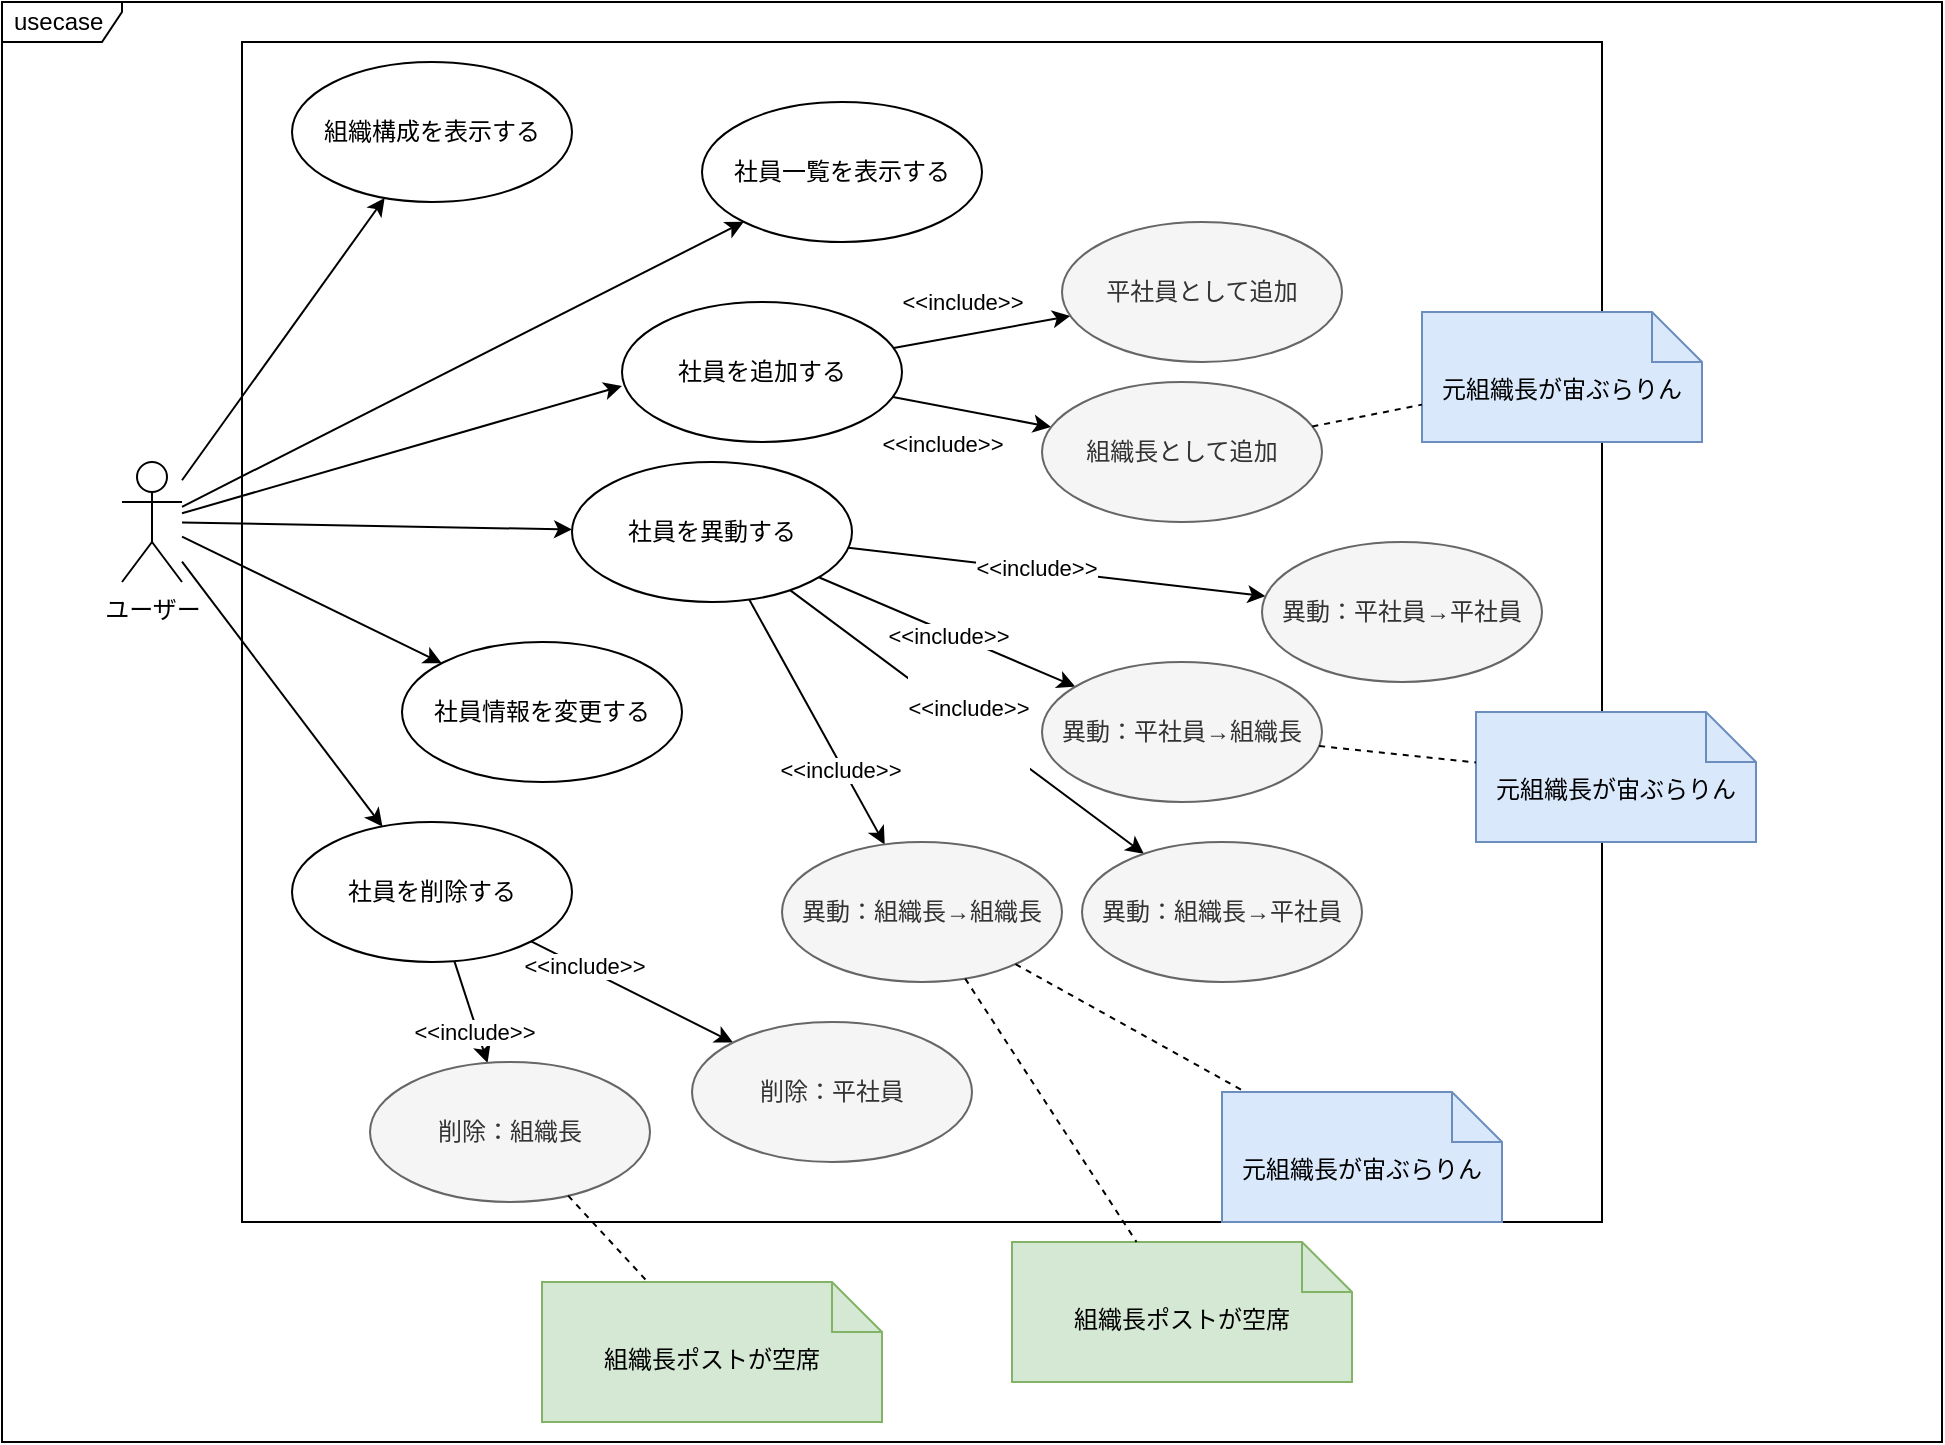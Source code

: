 <mxfile>
    <diagram id="2ksgyWF3tp9E1K3VVl34" name="ページ1">
        <mxGraphModel dx="1386" dy="825" grid="1" gridSize="10" guides="1" tooltips="1" connect="1" arrows="1" fold="1" page="1" pageScale="1" pageWidth="827" pageHeight="1169" math="0" shadow="0">
            <root>
                <mxCell id="0"/>
                <mxCell id="1" parent="0"/>
                <mxCell id="2" value="usecase&amp;nbsp;" style="shape=umlFrame;whiteSpace=wrap;html=1;width=60;height=20;swimlaneFillColor=#FFFFFF;" parent="1" vertex="1">
                    <mxGeometry x="90" y="90" width="970" height="720" as="geometry"/>
                </mxCell>
                <mxCell id="4" value="" style="rounded=0;whiteSpace=wrap;html=1;" parent="1" vertex="1">
                    <mxGeometry x="210" y="110" width="680" height="590" as="geometry"/>
                </mxCell>
                <mxCell id="25" style="edgeStyle=none;html=1;" parent="1" source="5" target="23" edge="1">
                    <mxGeometry relative="1" as="geometry"/>
                </mxCell>
                <mxCell id="26" value="&amp;lt;&amp;lt;include&amp;gt;&amp;gt;" style="edgeLabel;html=1;align=center;verticalAlign=middle;resizable=0;points=[];" parent="25" vertex="1" connectable="0">
                    <mxGeometry x="0.362" relative="1" as="geometry">
                        <mxPoint x="-26" y="-12" as="offset"/>
                    </mxGeometry>
                </mxCell>
                <mxCell id="29" style="edgeStyle=none;html=1;" parent="1" source="5" target="24" edge="1">
                    <mxGeometry relative="1" as="geometry"/>
                </mxCell>
                <mxCell id="30" value="&amp;lt;&amp;lt;include&amp;gt;&amp;gt;" style="edgeLabel;html=1;align=center;verticalAlign=middle;resizable=0;points=[];" parent="29" vertex="1" connectable="0">
                    <mxGeometry x="0.476" y="-5" relative="1" as="geometry">
                        <mxPoint x="-33" y="7" as="offset"/>
                    </mxGeometry>
                </mxCell>
                <mxCell id="5" value="社員を追加する" style="ellipse;whiteSpace=wrap;html=1;" parent="1" vertex="1">
                    <mxGeometry x="400" y="240" width="140" height="70" as="geometry"/>
                </mxCell>
                <mxCell id="35" style="edgeStyle=none;html=1;" parent="1" source="7" target="31" edge="1">
                    <mxGeometry relative="1" as="geometry"/>
                </mxCell>
                <mxCell id="40" value="&amp;lt;&amp;lt;include&amp;gt;&amp;gt;" style="edgeLabel;html=1;align=center;verticalAlign=middle;resizable=0;points=[];" parent="35" vertex="1" connectable="0">
                    <mxGeometry x="-0.102" y="1" relative="1" as="geometry">
                        <mxPoint as="offset"/>
                    </mxGeometry>
                </mxCell>
                <mxCell id="36" style="edgeStyle=none;html=1;" parent="1" source="7" target="32" edge="1">
                    <mxGeometry relative="1" as="geometry"/>
                </mxCell>
                <mxCell id="41" value="&amp;lt;&amp;lt;include&amp;gt;&amp;gt;" style="edgeLabel;html=1;align=center;verticalAlign=middle;resizable=0;points=[];" parent="36" vertex="1" connectable="0">
                    <mxGeometry x="0.255" y="-2" relative="1" as="geometry">
                        <mxPoint x="-15" y="-7" as="offset"/>
                    </mxGeometry>
                </mxCell>
                <mxCell id="37" value="&#10;&lt;span style=&quot;color: rgb(0, 0, 0); font-family: Helvetica; font-size: 11px; font-style: normal; font-variant-ligatures: normal; font-variant-caps: normal; font-weight: 400; letter-spacing: normal; orphans: 2; text-align: center; text-indent: 0px; text-transform: none; widows: 2; word-spacing: 0px; -webkit-text-stroke-width: 0px; background-color: rgb(255, 255, 255); text-decoration-thickness: initial; text-decoration-style: initial; text-decoration-color: initial; float: none; display: inline !important;&quot;&gt;&amp;lt;&amp;lt;include&amp;gt;&amp;gt;&lt;/span&gt;&#10;&#10;" style="edgeStyle=none;html=1;" parent="1" source="7" target="33" edge="1">
                    <mxGeometry relative="1" as="geometry"/>
                </mxCell>
                <mxCell id="38" style="edgeStyle=none;html=1;" parent="1" source="7" target="34" edge="1">
                    <mxGeometry relative="1" as="geometry"/>
                </mxCell>
                <mxCell id="42" value="&amp;lt;&amp;lt;include&amp;gt;&amp;gt;" style="edgeLabel;html=1;align=center;verticalAlign=middle;resizable=0;points=[];" parent="38" vertex="1" connectable="0">
                    <mxGeometry x="0.373" y="-2" relative="1" as="geometry">
                        <mxPoint as="offset"/>
                    </mxGeometry>
                </mxCell>
                <mxCell id="7" value="社員を異動する" style="ellipse;whiteSpace=wrap;html=1;" parent="1" vertex="1">
                    <mxGeometry x="375" y="320" width="140" height="70" as="geometry"/>
                </mxCell>
                <mxCell id="46" style="edgeStyle=none;html=1;" parent="1" source="11" target="43" edge="1">
                    <mxGeometry relative="1" as="geometry"/>
                </mxCell>
                <mxCell id="48" value="&amp;lt;&amp;lt;include&amp;gt;&amp;gt;" style="edgeLabel;html=1;align=center;verticalAlign=middle;resizable=0;points=[];" parent="46" vertex="1" connectable="0">
                    <mxGeometry x="-0.483" y="1" relative="1" as="geometry">
                        <mxPoint as="offset"/>
                    </mxGeometry>
                </mxCell>
                <mxCell id="50" style="edgeStyle=none;html=1;" parent="1" source="11" target="45" edge="1">
                    <mxGeometry relative="1" as="geometry"/>
                </mxCell>
                <mxCell id="51" value="&amp;lt;&amp;lt;include&amp;gt;&amp;gt;" style="edgeLabel;html=1;align=center;verticalAlign=middle;resizable=0;points=[];" parent="50" vertex="1" connectable="0">
                    <mxGeometry x="0.349" y="-2" relative="1" as="geometry">
                        <mxPoint as="offset"/>
                    </mxGeometry>
                </mxCell>
                <mxCell id="11" value="社員を削除する" style="ellipse;whiteSpace=wrap;html=1;" parent="1" vertex="1">
                    <mxGeometry x="235" y="500" width="140" height="70" as="geometry"/>
                </mxCell>
                <mxCell id="16" style="edgeStyle=none;html=1;" parent="1" source="3" target="11" edge="1">
                    <mxGeometry relative="1" as="geometry"/>
                </mxCell>
                <mxCell id="17" style="edgeStyle=none;html=1;entryX=0;entryY=0.6;entryDx=0;entryDy=0;entryPerimeter=0;" parent="1" source="3" target="5" edge="1">
                    <mxGeometry relative="1" as="geometry"/>
                </mxCell>
                <mxCell id="18" style="edgeStyle=none;html=1;" parent="1" source="3" target="7" edge="1">
                    <mxGeometry relative="1" as="geometry"/>
                </mxCell>
                <mxCell id="21" style="edgeStyle=none;html=1;" parent="1" source="3" target="19" edge="1">
                    <mxGeometry relative="1" as="geometry"/>
                </mxCell>
                <mxCell id="22" style="edgeStyle=none;html=1;" parent="1" source="3" target="20" edge="1">
                    <mxGeometry relative="1" as="geometry"/>
                </mxCell>
                <mxCell id="53" style="edgeStyle=none;html=1;" parent="1" source="3" target="52" edge="1">
                    <mxGeometry relative="1" as="geometry"/>
                </mxCell>
                <mxCell id="3" value="ユーザー" style="shape=umlActor;verticalLabelPosition=bottom;verticalAlign=top;html=1;" parent="1" vertex="1">
                    <mxGeometry x="150" y="320" width="30" height="60" as="geometry"/>
                </mxCell>
                <mxCell id="19" value="社員一覧を表示する" style="ellipse;whiteSpace=wrap;html=1;" parent="1" vertex="1">
                    <mxGeometry x="440" y="140" width="140" height="70" as="geometry"/>
                </mxCell>
                <mxCell id="20" value="組織構成を表示する" style="ellipse;whiteSpace=wrap;html=1;" parent="1" vertex="1">
                    <mxGeometry x="235" y="120" width="140" height="70" as="geometry"/>
                </mxCell>
                <mxCell id="23" value="平社員として追加" style="ellipse;whiteSpace=wrap;html=1;fillColor=#f5f5f5;fontColor=#333333;strokeColor=#666666;" parent="1" vertex="1">
                    <mxGeometry x="620" y="200" width="140" height="70" as="geometry"/>
                </mxCell>
                <mxCell id="24" value="組織長として追加" style="ellipse;whiteSpace=wrap;html=1;fillColor=#f5f5f5;fontColor=#333333;strokeColor=#666666;" parent="1" vertex="1">
                    <mxGeometry x="610" y="280" width="140" height="70" as="geometry"/>
                </mxCell>
                <mxCell id="31" value="異動：平社員→平社員" style="ellipse;whiteSpace=wrap;html=1;fillColor=#f5f5f5;fontColor=#333333;strokeColor=#666666;" parent="1" vertex="1">
                    <mxGeometry x="720" y="360" width="140" height="70" as="geometry"/>
                </mxCell>
                <mxCell id="32" value="異動：平社員→組織長" style="ellipse;whiteSpace=wrap;html=1;fillColor=#f5f5f5;fontColor=#333333;strokeColor=#666666;" parent="1" vertex="1">
                    <mxGeometry x="610" y="420" width="140" height="70" as="geometry"/>
                </mxCell>
                <mxCell id="33" value="異動：組織長→平社員" style="ellipse;whiteSpace=wrap;html=1;fillColor=#f5f5f5;fontColor=#333333;strokeColor=#666666;" parent="1" vertex="1">
                    <mxGeometry x="630" y="510" width="140" height="70" as="geometry"/>
                </mxCell>
                <mxCell id="34" value="異動：組織長→組織長" style="ellipse;whiteSpace=wrap;html=1;fillColor=#f5f5f5;fontColor=#333333;strokeColor=#666666;" parent="1" vertex="1">
                    <mxGeometry x="480" y="510" width="140" height="70" as="geometry"/>
                </mxCell>
                <mxCell id="43" value="削除：平社員" style="ellipse;whiteSpace=wrap;html=1;fillColor=#f5f5f5;fontColor=#333333;strokeColor=#666666;" parent="1" vertex="1">
                    <mxGeometry x="435" y="600" width="140" height="70" as="geometry"/>
                </mxCell>
                <mxCell id="45" value="削除：組織長" style="ellipse;whiteSpace=wrap;html=1;fillColor=#f5f5f5;fontColor=#333333;strokeColor=#666666;" parent="1" vertex="1">
                    <mxGeometry x="274" y="620" width="140" height="70" as="geometry"/>
                </mxCell>
                <mxCell id="52" value="社員情報を変更する" style="ellipse;whiteSpace=wrap;html=1;" parent="1" vertex="1">
                    <mxGeometry x="290" y="410" width="140" height="70" as="geometry"/>
                </mxCell>
                <mxCell id="54" value="元組織長が宙ぶらりん" style="shape=note2;boundedLbl=1;whiteSpace=wrap;html=1;size=25;verticalAlign=top;align=center;fillColor=#dae8fc;strokeColor=#6c8ebf;" parent="1" vertex="1">
                    <mxGeometry x="800" y="245" width="140" height="65" as="geometry"/>
                </mxCell>
                <mxCell id="55" value="組織長ポストが空席" style="shape=note2;boundedLbl=1;whiteSpace=wrap;html=1;size=25;verticalAlign=top;align=center;fillColor=#d5e8d4;strokeColor=#82b366;" parent="1" vertex="1">
                    <mxGeometry x="360" y="730" width="170" height="70" as="geometry"/>
                </mxCell>
                <mxCell id="57" value="" style="endArrow=none;dashed=1;html=1;" parent="1" source="24" target="54" edge="1">
                    <mxGeometry width="50" height="50" relative="1" as="geometry">
                        <mxPoint x="680" y="430" as="sourcePoint"/>
                        <mxPoint x="730" y="380" as="targetPoint"/>
                    </mxGeometry>
                </mxCell>
                <mxCell id="58" value="元組織長が宙ぶらりん" style="shape=note2;boundedLbl=1;whiteSpace=wrap;html=1;size=25;verticalAlign=top;align=center;fillColor=#dae8fc;strokeColor=#6c8ebf;" parent="1" vertex="1">
                    <mxGeometry x="827" y="445" width="140" height="65" as="geometry"/>
                </mxCell>
                <mxCell id="59" value="組織長ポストが空席" style="shape=note2;boundedLbl=1;whiteSpace=wrap;html=1;size=25;verticalAlign=top;align=center;fillColor=#d5e8d4;strokeColor=#82b366;" parent="1" vertex="1">
                    <mxGeometry x="595" y="710" width="170" height="70" as="geometry"/>
                </mxCell>
                <mxCell id="60" value="元組織長が宙ぶらりん" style="shape=note2;boundedLbl=1;whiteSpace=wrap;html=1;size=25;verticalAlign=top;align=center;fillColor=#dae8fc;strokeColor=#6c8ebf;" parent="1" vertex="1">
                    <mxGeometry x="700" y="635" width="140" height="65" as="geometry"/>
                </mxCell>
                <mxCell id="61" value="" style="endArrow=none;dashed=1;html=1;" parent="1" source="32" target="58" edge="1">
                    <mxGeometry width="50" height="50" relative="1" as="geometry">
                        <mxPoint x="755.362" y="312.472" as="sourcePoint"/>
                        <mxPoint x="810" y="301.316" as="targetPoint"/>
                    </mxGeometry>
                </mxCell>
                <mxCell id="62" value="" style="endArrow=none;dashed=1;html=1;" parent="1" source="34" target="60" edge="1">
                    <mxGeometry width="50" height="50" relative="1" as="geometry">
                        <mxPoint x="765.362" y="322.472" as="sourcePoint"/>
                        <mxPoint x="820" y="311.316" as="targetPoint"/>
                    </mxGeometry>
                </mxCell>
                <mxCell id="63" value="" style="endArrow=none;dashed=1;html=1;" parent="1" source="34" target="59" edge="1">
                    <mxGeometry width="50" height="50" relative="1" as="geometry">
                        <mxPoint x="603.003" y="582.617" as="sourcePoint"/>
                        <mxPoint x="669.268" y="625" as="targetPoint"/>
                    </mxGeometry>
                </mxCell>
                <mxCell id="64" value="" style="endArrow=none;dashed=1;html=1;" parent="1" source="45" target="55" edge="1">
                    <mxGeometry width="50" height="50" relative="1" as="geometry">
                        <mxPoint x="613.003" y="592.617" as="sourcePoint"/>
                        <mxPoint x="679.268" y="635" as="targetPoint"/>
                    </mxGeometry>
                </mxCell>
            </root>
        </mxGraphModel>
    </diagram>
    <diagram id="JgNJQtiwl_YFSWbjsgjo" name="社員移動パターン">
        <mxGraphModel dx="1386" dy="825" grid="1" gridSize="10" guides="1" tooltips="1" connect="1" arrows="1" fold="1" page="1" pageScale="1" pageWidth="827" pageHeight="1169" math="0" shadow="0">
            <root>
                <mxCell id="0"/>
                <mxCell id="1" parent="0"/>
                <mxCell id="7r9uO1jhRRSSFnEUNb5N-1" value="" style="childLayout=tableLayout;recursiveResize=0;shadow=0;fillColor=default;" vertex="1" parent="1">
                    <mxGeometry x="290" y="264.44" width="290" height="225.56" as="geometry"/>
                </mxCell>
                <mxCell id="7r9uO1jhRRSSFnEUNb5N-2" value="" style="shape=tableRow;horizontal=0;startSize=0;swimlaneHead=0;swimlaneBody=0;top=0;left=0;bottom=0;right=0;dropTarget=0;collapsible=0;recursiveResize=0;expand=0;fontStyle=0;fillColor=none;strokeColor=inherit;" vertex="1" parent="7r9uO1jhRRSSFnEUNb5N-1">
                    <mxGeometry width="290" height="76" as="geometry"/>
                </mxCell>
                <mxCell id="7r9uO1jhRRSSFnEUNb5N-3" value="\" style="connectable=0;recursiveResize=0;strokeColor=#666666;fillColor=#f5f5f5;align=center;whiteSpace=wrap;html=1;fontColor=#333333;" vertex="1" parent="7r9uO1jhRRSSFnEUNb5N-2">
                    <mxGeometry width="97" height="76" as="geometry">
                        <mxRectangle width="97" height="76" as="alternateBounds"/>
                    </mxGeometry>
                </mxCell>
                <mxCell id="7r9uO1jhRRSSFnEUNb5N-4" value="追加：平社員" style="connectable=0;recursiveResize=0;strokeColor=#666666;fillColor=#f5f5f5;align=center;whiteSpace=wrap;html=1;fontColor=#333333;" vertex="1" parent="7r9uO1jhRRSSFnEUNb5N-2">
                    <mxGeometry x="97" width="96" height="76" as="geometry">
                        <mxRectangle width="96" height="76" as="alternateBounds"/>
                    </mxGeometry>
                </mxCell>
                <mxCell id="7r9uO1jhRRSSFnEUNb5N-5" value="追加：組織長" style="connectable=0;recursiveResize=0;strokeColor=#666666;fillColor=#f5f5f5;align=center;whiteSpace=wrap;html=1;fontColor=#333333;" vertex="1" parent="7r9uO1jhRRSSFnEUNb5N-2">
                    <mxGeometry x="193" width="97" height="76" as="geometry">
                        <mxRectangle width="97" height="76" as="alternateBounds"/>
                    </mxGeometry>
                </mxCell>
                <mxCell id="7r9uO1jhRRSSFnEUNb5N-6" style="shape=tableRow;horizontal=0;startSize=0;swimlaneHead=0;swimlaneBody=0;top=0;left=0;bottom=0;right=0;dropTarget=0;collapsible=0;recursiveResize=0;expand=0;fontStyle=0;fillColor=none;strokeColor=inherit;" vertex="1" parent="7r9uO1jhRRSSFnEUNb5N-1">
                    <mxGeometry y="76" width="290" height="74" as="geometry"/>
                </mxCell>
                <mxCell id="7r9uO1jhRRSSFnEUNb5N-7" value="削除：平社員" style="connectable=0;recursiveResize=0;strokeColor=#666666;fillColor=#f5f5f5;align=center;whiteSpace=wrap;html=1;fontColor=#333333;" vertex="1" parent="7r9uO1jhRRSSFnEUNb5N-6">
                    <mxGeometry width="97" height="74" as="geometry">
                        <mxRectangle width="97" height="74" as="alternateBounds"/>
                    </mxGeometry>
                </mxCell>
                <mxCell id="7r9uO1jhRRSSFnEUNb5N-8" value="平→平" style="connectable=0;recursiveResize=0;strokeColor=inherit;fillColor=none;align=center;whiteSpace=wrap;html=1;" vertex="1" parent="7r9uO1jhRRSSFnEUNb5N-6">
                    <mxGeometry x="97" width="96" height="74" as="geometry">
                        <mxRectangle width="96" height="74" as="alternateBounds"/>
                    </mxGeometry>
                </mxCell>
                <mxCell id="7r9uO1jhRRSSFnEUNb5N-9" value="平→長" style="connectable=0;recursiveResize=0;strokeColor=inherit;fillColor=none;align=center;whiteSpace=wrap;html=1;" vertex="1" parent="7r9uO1jhRRSSFnEUNb5N-6">
                    <mxGeometry x="193" width="97" height="74" as="geometry">
                        <mxRectangle width="97" height="74" as="alternateBounds"/>
                    </mxGeometry>
                </mxCell>
                <mxCell id="7r9uO1jhRRSSFnEUNb5N-10" style="shape=tableRow;horizontal=0;startSize=0;swimlaneHead=0;swimlaneBody=0;top=0;left=0;bottom=0;right=0;dropTarget=0;collapsible=0;recursiveResize=0;expand=0;fontStyle=0;fillColor=none;strokeColor=inherit;" vertex="1" parent="7r9uO1jhRRSSFnEUNb5N-1">
                    <mxGeometry y="150" width="290" height="76" as="geometry"/>
                </mxCell>
                <mxCell id="7r9uO1jhRRSSFnEUNb5N-11" value="削除：組織長" style="connectable=0;recursiveResize=0;strokeColor=#666666;fillColor=#f5f5f5;align=center;whiteSpace=wrap;html=1;fontColor=#333333;" vertex="1" parent="7r9uO1jhRRSSFnEUNb5N-10">
                    <mxGeometry width="97" height="76" as="geometry">
                        <mxRectangle width="97" height="76" as="alternateBounds"/>
                    </mxGeometry>
                </mxCell>
                <mxCell id="7r9uO1jhRRSSFnEUNb5N-12" value="長→平" style="connectable=0;recursiveResize=0;strokeColor=inherit;fillColor=none;align=center;whiteSpace=wrap;html=1;" vertex="1" parent="7r9uO1jhRRSSFnEUNb5N-10">
                    <mxGeometry x="97" width="96" height="76" as="geometry">
                        <mxRectangle width="96" height="76" as="alternateBounds"/>
                    </mxGeometry>
                </mxCell>
                <mxCell id="7r9uO1jhRRSSFnEUNb5N-13" value="長→長" style="connectable=0;recursiveResize=0;strokeColor=inherit;fillColor=none;align=center;whiteSpace=wrap;html=1;" vertex="1" parent="7r9uO1jhRRSSFnEUNb5N-10">
                    <mxGeometry x="193" width="97" height="76" as="geometry">
                        <mxRectangle width="97" height="76" as="alternateBounds"/>
                    </mxGeometry>
                </mxCell>
            </root>
        </mxGraphModel>
    </diagram>
</mxfile>